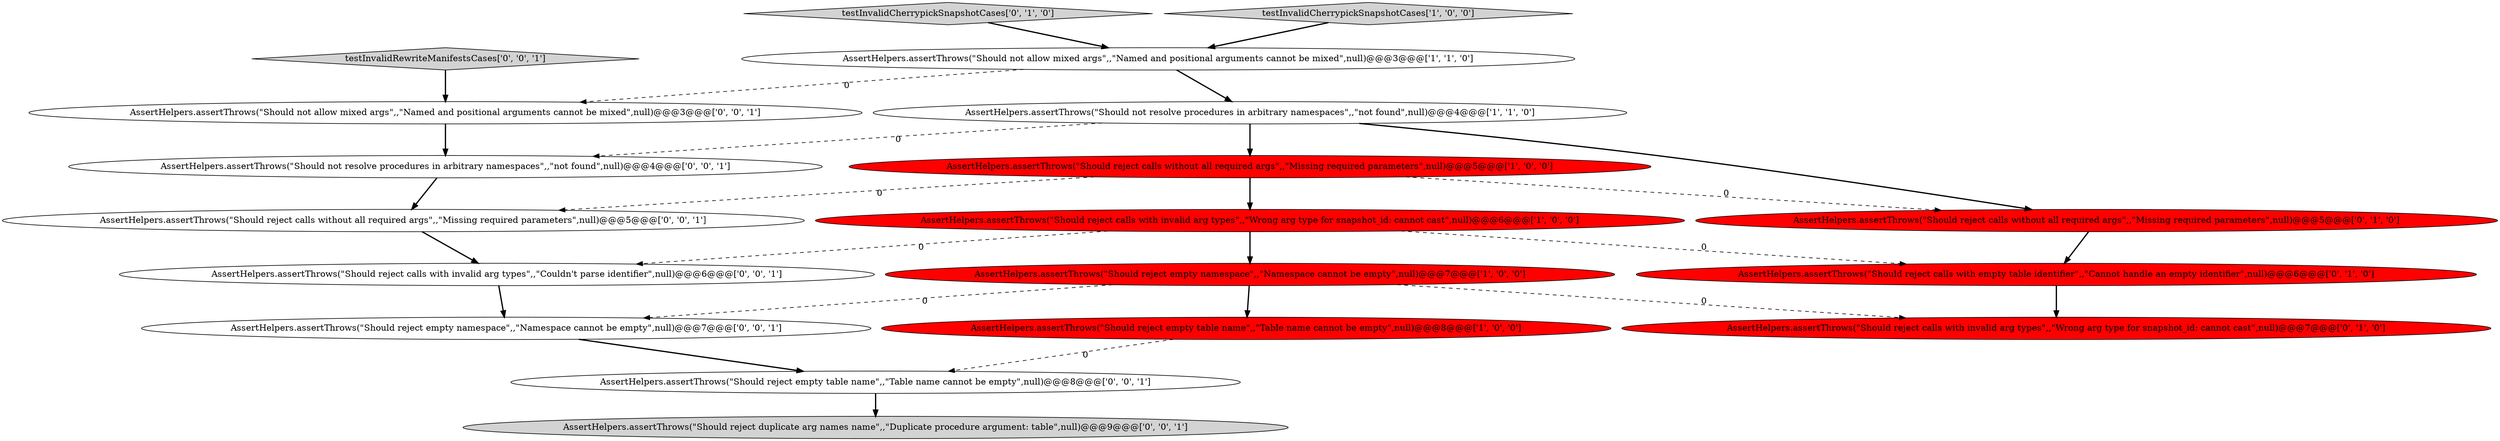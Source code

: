 digraph {
15 [style = filled, label = "AssertHelpers.assertThrows(\"Should reject calls with invalid arg types\",,\"Couldn't parse identifier\",null)@@@6@@@['0', '0', '1']", fillcolor = white, shape = ellipse image = "AAA0AAABBB3BBB"];
16 [style = filled, label = "AssertHelpers.assertThrows(\"Should not allow mixed args\",,\"Named and positional arguments cannot be mixed\",null)@@@3@@@['0', '0', '1']", fillcolor = white, shape = ellipse image = "AAA0AAABBB3BBB"];
1 [style = filled, label = "AssertHelpers.assertThrows(\"Should reject calls without all required args\",,\"Missing required parameters\",null)@@@5@@@['1', '0', '0']", fillcolor = red, shape = ellipse image = "AAA1AAABBB1BBB"];
9 [style = filled, label = "AssertHelpers.assertThrows(\"Should reject calls with empty table identifier\",,\"Cannot handle an empty identifier\",null)@@@6@@@['0', '1', '0']", fillcolor = red, shape = ellipse image = "AAA1AAABBB2BBB"];
12 [style = filled, label = "AssertHelpers.assertThrows(\"Should not resolve procedures in arbitrary namespaces\",,\"not found\",null)@@@4@@@['0', '0', '1']", fillcolor = white, shape = ellipse image = "AAA0AAABBB3BBB"];
18 [style = filled, label = "AssertHelpers.assertThrows(\"Should reject empty table name\",,\"Table name cannot be empty\",null)@@@8@@@['0', '0', '1']", fillcolor = white, shape = ellipse image = "AAA0AAABBB3BBB"];
10 [style = filled, label = "AssertHelpers.assertThrows(\"Should reject calls with invalid arg types\",,\"Wrong arg type for snapshot_id: cannot cast\",null)@@@7@@@['0', '1', '0']", fillcolor = red, shape = ellipse image = "AAA1AAABBB2BBB"];
11 [style = filled, label = "AssertHelpers.assertThrows(\"Should reject duplicate arg names name\",,\"Duplicate procedure argument: table\",null)@@@9@@@['0', '0', '1']", fillcolor = lightgray, shape = ellipse image = "AAA0AAABBB3BBB"];
4 [style = filled, label = "AssertHelpers.assertThrows(\"Should not resolve procedures in arbitrary namespaces\",,\"not found\",null)@@@4@@@['1', '1', '0']", fillcolor = white, shape = ellipse image = "AAA0AAABBB1BBB"];
13 [style = filled, label = "AssertHelpers.assertThrows(\"Should reject calls without all required args\",,\"Missing required parameters\",null)@@@5@@@['0', '0', '1']", fillcolor = white, shape = ellipse image = "AAA0AAABBB3BBB"];
3 [style = filled, label = "AssertHelpers.assertThrows(\"Should reject empty namespace\",,\"Namespace cannot be empty\",null)@@@7@@@['1', '0', '0']", fillcolor = red, shape = ellipse image = "AAA1AAABBB1BBB"];
7 [style = filled, label = "testInvalidCherrypickSnapshotCases['0', '1', '0']", fillcolor = lightgray, shape = diamond image = "AAA0AAABBB2BBB"];
2 [style = filled, label = "testInvalidCherrypickSnapshotCases['1', '0', '0']", fillcolor = lightgray, shape = diamond image = "AAA0AAABBB1BBB"];
14 [style = filled, label = "AssertHelpers.assertThrows(\"Should reject empty namespace\",,\"Namespace cannot be empty\",null)@@@7@@@['0', '0', '1']", fillcolor = white, shape = ellipse image = "AAA0AAABBB3BBB"];
5 [style = filled, label = "AssertHelpers.assertThrows(\"Should reject empty table name\",,\"Table name cannot be empty\",null)@@@8@@@['1', '0', '0']", fillcolor = red, shape = ellipse image = "AAA1AAABBB1BBB"];
8 [style = filled, label = "AssertHelpers.assertThrows(\"Should reject calls without all required args\",,\"Missing required parameters\",null)@@@5@@@['0', '1', '0']", fillcolor = red, shape = ellipse image = "AAA1AAABBB2BBB"];
6 [style = filled, label = "AssertHelpers.assertThrows(\"Should not allow mixed args\",,\"Named and positional arguments cannot be mixed\",null)@@@3@@@['1', '1', '0']", fillcolor = white, shape = ellipse image = "AAA0AAABBB1BBB"];
17 [style = filled, label = "testInvalidRewriteManifestsCases['0', '0', '1']", fillcolor = lightgray, shape = diamond image = "AAA0AAABBB3BBB"];
0 [style = filled, label = "AssertHelpers.assertThrows(\"Should reject calls with invalid arg types\",,\"Wrong arg type for snapshot_id: cannot cast\",null)@@@6@@@['1', '0', '0']", fillcolor = red, shape = ellipse image = "AAA1AAABBB1BBB"];
0->3 [style = bold, label=""];
15->14 [style = bold, label=""];
2->6 [style = bold, label=""];
18->11 [style = bold, label=""];
0->15 [style = dashed, label="0"];
1->0 [style = bold, label=""];
9->10 [style = bold, label=""];
5->18 [style = dashed, label="0"];
4->12 [style = dashed, label="0"];
1->13 [style = dashed, label="0"];
12->13 [style = bold, label=""];
6->4 [style = bold, label=""];
3->5 [style = bold, label=""];
6->16 [style = dashed, label="0"];
7->6 [style = bold, label=""];
8->9 [style = bold, label=""];
4->8 [style = bold, label=""];
1->8 [style = dashed, label="0"];
14->18 [style = bold, label=""];
4->1 [style = bold, label=""];
3->10 [style = dashed, label="0"];
13->15 [style = bold, label=""];
0->9 [style = dashed, label="0"];
3->14 [style = dashed, label="0"];
16->12 [style = bold, label=""];
17->16 [style = bold, label=""];
}

